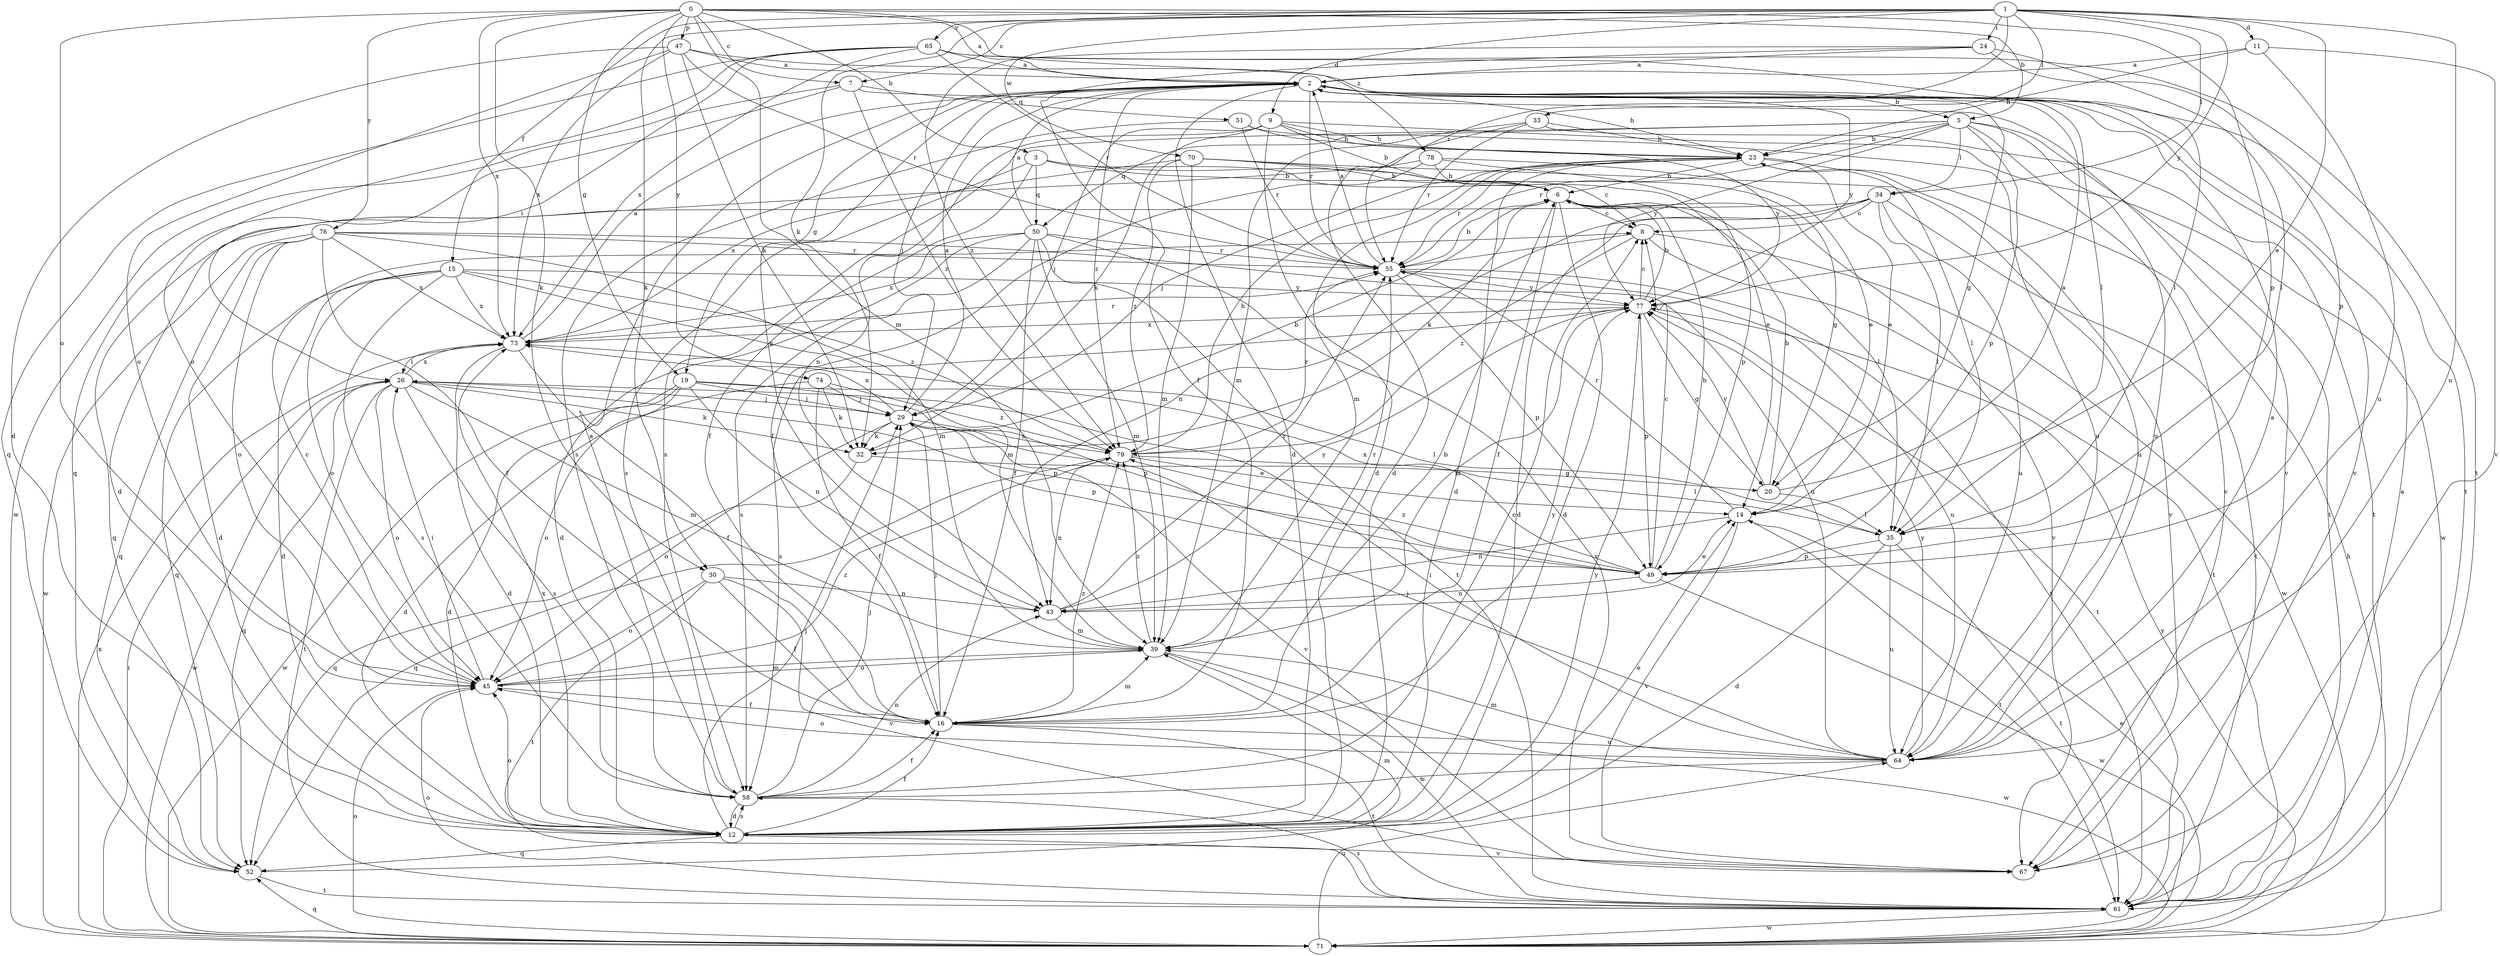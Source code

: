 strict digraph  {
0;
1;
2;
3;
5;
6;
7;
8;
9;
11;
12;
14;
15;
16;
19;
20;
23;
24;
26;
29;
30;
32;
33;
34;
35;
39;
43;
45;
47;
49;
50;
51;
52;
55;
58;
61;
64;
65;
67;
70;
71;
73;
74;
76;
77;
78;
79;
0 -> 2  [label=a];
0 -> 3  [label=b];
0 -> 5  [label=b];
0 -> 7  [label=c];
0 -> 19  [label=g];
0 -> 30  [label=k];
0 -> 39  [label=m];
0 -> 45  [label=o];
0 -> 47  [label=p];
0 -> 49  [label=p];
0 -> 73  [label=x];
0 -> 74  [label=y];
0 -> 76  [label=y];
0 -> 78  [label=z];
1 -> 7  [label=c];
1 -> 9  [label=d];
1 -> 11  [label=d];
1 -> 14  [label=e];
1 -> 15  [label=f];
1 -> 24  [label=i];
1 -> 30  [label=k];
1 -> 32  [label=k];
1 -> 33  [label=l];
1 -> 34  [label=l];
1 -> 55  [label=r];
1 -> 64  [label=u];
1 -> 65  [label=v];
1 -> 70  [label=w];
1 -> 77  [label=y];
2 -> 5  [label=b];
2 -> 12  [label=d];
2 -> 19  [label=g];
2 -> 20  [label=g];
2 -> 23  [label=h];
2 -> 29  [label=j];
2 -> 43  [label=n];
2 -> 55  [label=r];
2 -> 61  [label=t];
2 -> 67  [label=v];
2 -> 77  [label=y];
2 -> 79  [label=z];
3 -> 6  [label=b];
3 -> 14  [label=e];
3 -> 16  [label=f];
3 -> 20  [label=g];
3 -> 50  [label=q];
3 -> 58  [label=s];
5 -> 23  [label=h];
5 -> 34  [label=l];
5 -> 49  [label=p];
5 -> 50  [label=q];
5 -> 55  [label=r];
5 -> 58  [label=s];
5 -> 61  [label=t];
5 -> 64  [label=u];
5 -> 67  [label=v];
5 -> 77  [label=y];
6 -> 8  [label=c];
6 -> 12  [label=d];
6 -> 16  [label=f];
6 -> 32  [label=k];
6 -> 35  [label=l];
6 -> 67  [label=v];
7 -> 51  [label=q];
7 -> 52  [label=q];
7 -> 67  [label=v];
7 -> 71  [label=w];
7 -> 79  [label=z];
8 -> 55  [label=r];
8 -> 61  [label=t];
8 -> 71  [label=w];
8 -> 79  [label=z];
9 -> 6  [label=b];
9 -> 12  [label=d];
9 -> 23  [label=h];
9 -> 29  [label=j];
9 -> 32  [label=k];
9 -> 43  [label=n];
9 -> 71  [label=w];
9 -> 77  [label=y];
11 -> 2  [label=a];
11 -> 23  [label=h];
11 -> 64  [label=u];
11 -> 67  [label=v];
12 -> 14  [label=e];
12 -> 16  [label=f];
12 -> 29  [label=j];
12 -> 45  [label=o];
12 -> 52  [label=q];
12 -> 58  [label=s];
12 -> 67  [label=v];
12 -> 73  [label=x];
12 -> 77  [label=y];
14 -> 43  [label=n];
14 -> 55  [label=r];
14 -> 61  [label=t];
14 -> 67  [label=v];
15 -> 12  [label=d];
15 -> 39  [label=m];
15 -> 45  [label=o];
15 -> 52  [label=q];
15 -> 58  [label=s];
15 -> 73  [label=x];
15 -> 77  [label=y];
15 -> 79  [label=z];
16 -> 6  [label=b];
16 -> 29  [label=j];
16 -> 39  [label=m];
16 -> 61  [label=t];
16 -> 64  [label=u];
16 -> 77  [label=y];
16 -> 79  [label=z];
19 -> 12  [label=d];
19 -> 29  [label=j];
19 -> 35  [label=l];
19 -> 43  [label=n];
19 -> 45  [label=o];
19 -> 49  [label=p];
19 -> 71  [label=w];
20 -> 2  [label=a];
20 -> 6  [label=b];
20 -> 35  [label=l];
20 -> 77  [label=y];
23 -> 6  [label=b];
23 -> 12  [label=d];
23 -> 14  [label=e];
23 -> 29  [label=j];
23 -> 35  [label=l];
23 -> 39  [label=m];
23 -> 55  [label=r];
23 -> 67  [label=v];
24 -> 2  [label=a];
24 -> 16  [label=f];
24 -> 35  [label=l];
24 -> 49  [label=p];
24 -> 79  [label=z];
26 -> 29  [label=j];
26 -> 32  [label=k];
26 -> 39  [label=m];
26 -> 45  [label=o];
26 -> 49  [label=p];
26 -> 52  [label=q];
26 -> 58  [label=s];
26 -> 61  [label=t];
26 -> 71  [label=w];
26 -> 73  [label=x];
29 -> 2  [label=a];
29 -> 32  [label=k];
29 -> 45  [label=o];
29 -> 49  [label=p];
29 -> 67  [label=v];
29 -> 73  [label=x];
29 -> 79  [label=z];
30 -> 16  [label=f];
30 -> 43  [label=n];
30 -> 45  [label=o];
30 -> 61  [label=t];
30 -> 67  [label=v];
32 -> 6  [label=b];
32 -> 20  [label=g];
32 -> 52  [label=q];
33 -> 12  [label=d];
33 -> 23  [label=h];
33 -> 39  [label=m];
33 -> 55  [label=r];
33 -> 61  [label=t];
34 -> 8  [label=c];
34 -> 12  [label=d];
34 -> 35  [label=l];
34 -> 43  [label=n];
34 -> 52  [label=q];
34 -> 61  [label=t];
34 -> 64  [label=u];
35 -> 12  [label=d];
35 -> 49  [label=p];
35 -> 61  [label=t];
35 -> 64  [label=u];
39 -> 45  [label=o];
39 -> 55  [label=r];
39 -> 61  [label=t];
39 -> 71  [label=w];
39 -> 79  [label=z];
43 -> 14  [label=e];
43 -> 39  [label=m];
43 -> 55  [label=r];
43 -> 77  [label=y];
45 -> 8  [label=c];
45 -> 16  [label=f];
45 -> 26  [label=i];
45 -> 39  [label=m];
45 -> 79  [label=z];
47 -> 2  [label=a];
47 -> 12  [label=d];
47 -> 32  [label=k];
47 -> 35  [label=l];
47 -> 45  [label=o];
47 -> 55  [label=r];
47 -> 73  [label=x];
49 -> 6  [label=b];
49 -> 8  [label=c];
49 -> 43  [label=n];
49 -> 71  [label=w];
49 -> 73  [label=x];
49 -> 79  [label=z];
50 -> 2  [label=a];
50 -> 12  [label=d];
50 -> 16  [label=f];
50 -> 39  [label=m];
50 -> 55  [label=r];
50 -> 58  [label=s];
50 -> 61  [label=t];
50 -> 67  [label=v];
50 -> 73  [label=x];
51 -> 23  [label=h];
51 -> 55  [label=r];
51 -> 58  [label=s];
51 -> 64  [label=u];
52 -> 39  [label=m];
52 -> 61  [label=t];
55 -> 2  [label=a];
55 -> 6  [label=b];
55 -> 49  [label=p];
55 -> 61  [label=t];
55 -> 64  [label=u];
55 -> 77  [label=y];
58 -> 2  [label=a];
58 -> 8  [label=c];
58 -> 12  [label=d];
58 -> 16  [label=f];
58 -> 29  [label=j];
58 -> 43  [label=n];
61 -> 2  [label=a];
61 -> 45  [label=o];
61 -> 58  [label=s];
61 -> 71  [label=w];
64 -> 2  [label=a];
64 -> 26  [label=i];
64 -> 29  [label=j];
64 -> 39  [label=m];
64 -> 45  [label=o];
64 -> 58  [label=s];
64 -> 77  [label=y];
65 -> 2  [label=a];
65 -> 26  [label=i];
65 -> 35  [label=l];
65 -> 45  [label=o];
65 -> 52  [label=q];
65 -> 55  [label=r];
65 -> 61  [label=t];
65 -> 73  [label=x];
70 -> 6  [label=b];
70 -> 8  [label=c];
70 -> 39  [label=m];
70 -> 64  [label=u];
70 -> 73  [label=x];
70 -> 79  [label=z];
71 -> 14  [label=e];
71 -> 23  [label=h];
71 -> 26  [label=i];
71 -> 45  [label=o];
71 -> 52  [label=q];
71 -> 64  [label=u];
71 -> 73  [label=x];
71 -> 77  [label=y];
73 -> 2  [label=a];
73 -> 12  [label=d];
73 -> 16  [label=f];
73 -> 26  [label=i];
73 -> 55  [label=r];
74 -> 12  [label=d];
74 -> 16  [label=f];
74 -> 29  [label=j];
74 -> 32  [label=k];
74 -> 79  [label=z];
76 -> 12  [label=d];
76 -> 16  [label=f];
76 -> 39  [label=m];
76 -> 45  [label=o];
76 -> 52  [label=q];
76 -> 55  [label=r];
76 -> 64  [label=u];
76 -> 71  [label=w];
76 -> 73  [label=x];
77 -> 6  [label=b];
77 -> 8  [label=c];
77 -> 20  [label=g];
77 -> 39  [label=m];
77 -> 49  [label=p];
77 -> 58  [label=s];
77 -> 61  [label=t];
77 -> 73  [label=x];
78 -> 6  [label=b];
78 -> 12  [label=d];
78 -> 14  [label=e];
78 -> 16  [label=f];
78 -> 49  [label=p];
79 -> 14  [label=e];
79 -> 23  [label=h];
79 -> 35  [label=l];
79 -> 43  [label=n];
79 -> 52  [label=q];
79 -> 55  [label=r];
}
